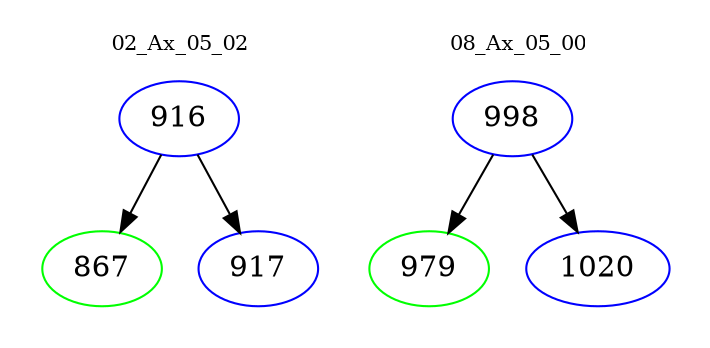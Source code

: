 digraph{
subgraph cluster_0 {
color = white
label = "02_Ax_05_02";
fontsize=10;
T0_916 [label="916", color="blue"]
T0_916 -> T0_867 [color="black"]
T0_867 [label="867", color="green"]
T0_916 -> T0_917 [color="black"]
T0_917 [label="917", color="blue"]
}
subgraph cluster_1 {
color = white
label = "08_Ax_05_00";
fontsize=10;
T1_998 [label="998", color="blue"]
T1_998 -> T1_979 [color="black"]
T1_979 [label="979", color="green"]
T1_998 -> T1_1020 [color="black"]
T1_1020 [label="1020", color="blue"]
}
}
